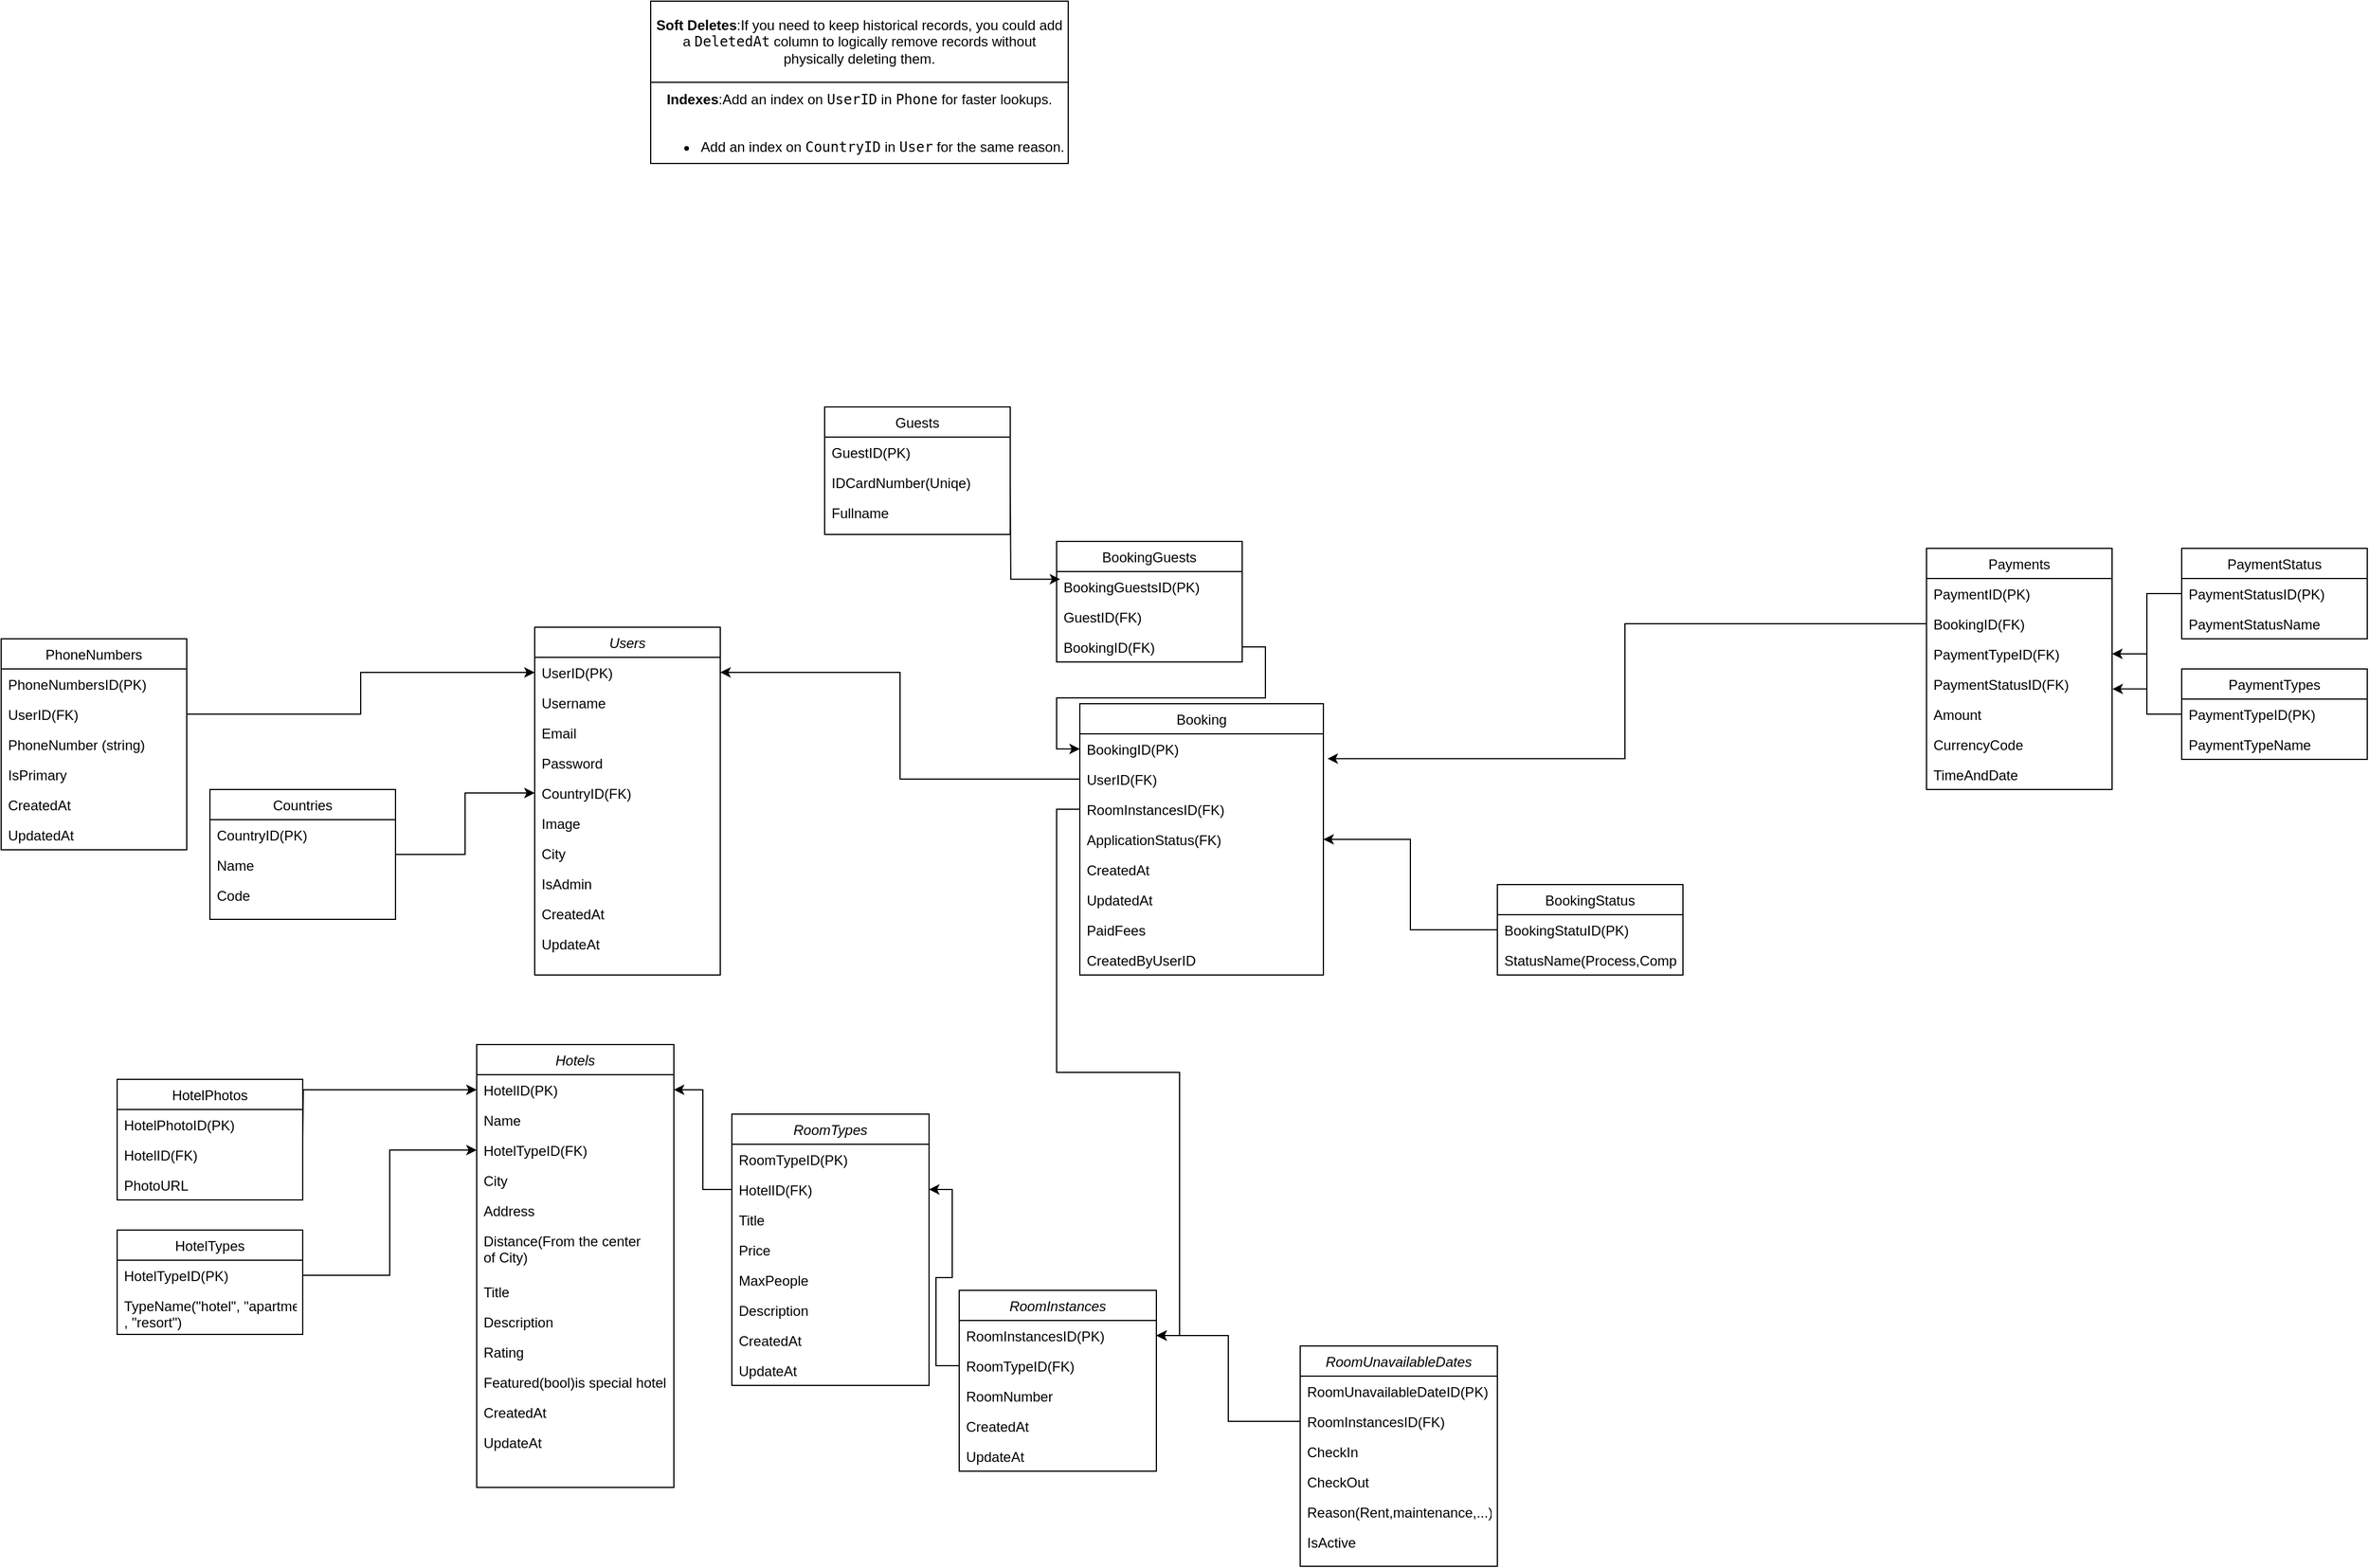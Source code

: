 <mxfile version="26.1.1">
  <diagram id="C5RBs43oDa-KdzZeNtuy" name="Page-1">
    <mxGraphModel dx="1812" dy="1598" grid="1" gridSize="10" guides="1" tooltips="1" connect="1" arrows="1" fold="1" page="1" pageScale="1" pageWidth="827" pageHeight="1169" math="0" shadow="0">
      <root>
        <mxCell id="WIyWlLk6GJQsqaUBKTNV-0" />
        <mxCell id="WIyWlLk6GJQsqaUBKTNV-1" parent="WIyWlLk6GJQsqaUBKTNV-0" />
        <mxCell id="zkfFHV4jXpPFQw0GAbJ--0" value="Users" style="swimlane;fontStyle=2;align=center;verticalAlign=top;childLayout=stackLayout;horizontal=1;startSize=26;horizontalStack=0;resizeParent=1;resizeLast=0;collapsible=1;marginBottom=0;rounded=0;shadow=0;strokeWidth=1;" parent="WIyWlLk6GJQsqaUBKTNV-1" vertex="1">
          <mxGeometry x="220" y="-290" width="160" height="300" as="geometry">
            <mxRectangle x="230" y="140" width="160" height="26" as="alternateBounds" />
          </mxGeometry>
        </mxCell>
        <mxCell id="zkfFHV4jXpPFQw0GAbJ--1" value="UserID(PK)" style="text;align=left;verticalAlign=top;spacingLeft=4;spacingRight=4;overflow=hidden;rotatable=0;points=[[0,0.5],[1,0.5]];portConstraint=eastwest;" parent="zkfFHV4jXpPFQw0GAbJ--0" vertex="1">
          <mxGeometry y="26" width="160" height="26" as="geometry" />
        </mxCell>
        <mxCell id="zkfFHV4jXpPFQw0GAbJ--2" value="Username" style="text;align=left;verticalAlign=top;spacingLeft=4;spacingRight=4;overflow=hidden;rotatable=0;points=[[0,0.5],[1,0.5]];portConstraint=eastwest;rounded=0;shadow=0;html=0;" parent="zkfFHV4jXpPFQw0GAbJ--0" vertex="1">
          <mxGeometry y="52" width="160" height="26" as="geometry" />
        </mxCell>
        <mxCell id="zkfFHV4jXpPFQw0GAbJ--3" value="Email" style="text;align=left;verticalAlign=top;spacingLeft=4;spacingRight=4;overflow=hidden;rotatable=0;points=[[0,0.5],[1,0.5]];portConstraint=eastwest;rounded=0;shadow=0;html=0;" parent="zkfFHV4jXpPFQw0GAbJ--0" vertex="1">
          <mxGeometry y="78" width="160" height="26" as="geometry" />
        </mxCell>
        <mxCell id="7Ko5PquhYSYNYzM6fwp5-6" value="Password" style="text;align=left;verticalAlign=top;spacingLeft=4;spacingRight=4;overflow=hidden;rotatable=0;points=[[0,0.5],[1,0.5]];portConstraint=eastwest;rounded=0;shadow=0;html=0;" parent="zkfFHV4jXpPFQw0GAbJ--0" vertex="1">
          <mxGeometry y="104" width="160" height="26" as="geometry" />
        </mxCell>
        <mxCell id="7Ko5PquhYSYNYzM6fwp5-0" value="CountryID(FK)" style="text;align=left;verticalAlign=top;spacingLeft=4;spacingRight=4;overflow=hidden;rotatable=0;points=[[0,0.5],[1,0.5]];portConstraint=eastwest;rounded=0;shadow=0;html=0;" parent="zkfFHV4jXpPFQw0GAbJ--0" vertex="1">
          <mxGeometry y="130" width="160" height="26" as="geometry" />
        </mxCell>
        <mxCell id="7Ko5PquhYSYNYzM6fwp5-1" value="Image" style="text;align=left;verticalAlign=top;spacingLeft=4;spacingRight=4;overflow=hidden;rotatable=0;points=[[0,0.5],[1,0.5]];portConstraint=eastwest;rounded=0;shadow=0;html=0;" parent="zkfFHV4jXpPFQw0GAbJ--0" vertex="1">
          <mxGeometry y="156" width="160" height="26" as="geometry" />
        </mxCell>
        <mxCell id="7Ko5PquhYSYNYzM6fwp5-2" value="City" style="text;align=left;verticalAlign=top;spacingLeft=4;spacingRight=4;overflow=hidden;rotatable=0;points=[[0,0.5],[1,0.5]];portConstraint=eastwest;rounded=0;shadow=0;html=0;" parent="zkfFHV4jXpPFQw0GAbJ--0" vertex="1">
          <mxGeometry y="182" width="160" height="26" as="geometry" />
        </mxCell>
        <mxCell id="7Ko5PquhYSYNYzM6fwp5-7" value="IsAdmin" style="text;align=left;verticalAlign=top;spacingLeft=4;spacingRight=4;overflow=hidden;rotatable=0;points=[[0,0.5],[1,0.5]];portConstraint=eastwest;rounded=0;shadow=0;html=0;" parent="zkfFHV4jXpPFQw0GAbJ--0" vertex="1">
          <mxGeometry y="208" width="160" height="26" as="geometry" />
        </mxCell>
        <mxCell id="7Ko5PquhYSYNYzM6fwp5-4" value="CreatedAt" style="text;align=left;verticalAlign=top;spacingLeft=4;spacingRight=4;overflow=hidden;rotatable=0;points=[[0,0.5],[1,0.5]];portConstraint=eastwest;rounded=0;shadow=0;html=0;" parent="zkfFHV4jXpPFQw0GAbJ--0" vertex="1">
          <mxGeometry y="234" width="160" height="26" as="geometry" />
        </mxCell>
        <mxCell id="7Ko5PquhYSYNYzM6fwp5-5" value="UpdateAt" style="text;align=left;verticalAlign=top;spacingLeft=4;spacingRight=4;overflow=hidden;rotatable=0;points=[[0,0.5],[1,0.5]];portConstraint=eastwest;rounded=0;shadow=0;html=0;" parent="zkfFHV4jXpPFQw0GAbJ--0" vertex="1">
          <mxGeometry y="260" width="160" height="26" as="geometry" />
        </mxCell>
        <mxCell id="7Ko5PquhYSYNYzM6fwp5-13" style="edgeStyle=orthogonalEdgeStyle;rounded=0;orthogonalLoop=1;jettySize=auto;html=1;" parent="WIyWlLk6GJQsqaUBKTNV-1" source="7Ko5PquhYSYNYzM6fwp5-8" target="7Ko5PquhYSYNYzM6fwp5-0" edge="1">
          <mxGeometry relative="1" as="geometry" />
        </mxCell>
        <mxCell id="7Ko5PquhYSYNYzM6fwp5-8" value="Countries" style="swimlane;fontStyle=0;align=center;verticalAlign=top;childLayout=stackLayout;horizontal=1;startSize=26;horizontalStack=0;resizeParent=1;resizeLast=0;collapsible=1;marginBottom=0;rounded=0;shadow=0;strokeWidth=1;" parent="WIyWlLk6GJQsqaUBKTNV-1" vertex="1">
          <mxGeometry x="-60" y="-150" width="160" height="112" as="geometry">
            <mxRectangle x="340" y="380" width="170" height="26" as="alternateBounds" />
          </mxGeometry>
        </mxCell>
        <mxCell id="7Ko5PquhYSYNYzM6fwp5-12" value="CountryID(PK)" style="text;align=left;verticalAlign=top;spacingLeft=4;spacingRight=4;overflow=hidden;rotatable=0;points=[[0,0.5],[1,0.5]];portConstraint=eastwest;" parent="7Ko5PquhYSYNYzM6fwp5-8" vertex="1">
          <mxGeometry y="26" width="160" height="26" as="geometry" />
        </mxCell>
        <mxCell id="7Ko5PquhYSYNYzM6fwp5-9" value="Name" style="text;align=left;verticalAlign=top;spacingLeft=4;spacingRight=4;overflow=hidden;rotatable=0;points=[[0,0.5],[1,0.5]];portConstraint=eastwest;" parent="7Ko5PquhYSYNYzM6fwp5-8" vertex="1">
          <mxGeometry y="52" width="160" height="26" as="geometry" />
        </mxCell>
        <mxCell id="7Ko5PquhYSYNYzM6fwp5-30" value="Code" style="text;align=left;verticalAlign=top;spacingLeft=4;spacingRight=4;overflow=hidden;rotatable=0;points=[[0,0.5],[1,0.5]];portConstraint=eastwest;" parent="7Ko5PquhYSYNYzM6fwp5-8" vertex="1">
          <mxGeometry y="78" width="160" height="26" as="geometry" />
        </mxCell>
        <mxCell id="7Ko5PquhYSYNYzM6fwp5-14" value="PhoneNumbers" style="swimlane;fontStyle=0;align=center;verticalAlign=top;childLayout=stackLayout;horizontal=1;startSize=26;horizontalStack=0;resizeParent=1;resizeLast=0;collapsible=1;marginBottom=0;rounded=0;shadow=0;strokeWidth=1;" parent="WIyWlLk6GJQsqaUBKTNV-1" vertex="1">
          <mxGeometry x="-240" y="-280" width="160" height="182" as="geometry">
            <mxRectangle x="340" y="380" width="170" height="26" as="alternateBounds" />
          </mxGeometry>
        </mxCell>
        <mxCell id="7Ko5PquhYSYNYzM6fwp5-15" value="PhoneNumbersID(PK)" style="text;align=left;verticalAlign=top;spacingLeft=4;spacingRight=4;overflow=hidden;rotatable=0;points=[[0,0.5],[1,0.5]];portConstraint=eastwest;" parent="7Ko5PquhYSYNYzM6fwp5-14" vertex="1">
          <mxGeometry y="26" width="160" height="26" as="geometry" />
        </mxCell>
        <mxCell id="7Ko5PquhYSYNYzM6fwp5-16" value="UserID(FK)" style="text;align=left;verticalAlign=top;spacingLeft=4;spacingRight=4;overflow=hidden;rotatable=0;points=[[0,0.5],[1,0.5]];portConstraint=eastwest;" parent="7Ko5PquhYSYNYzM6fwp5-14" vertex="1">
          <mxGeometry y="52" width="160" height="26" as="geometry" />
        </mxCell>
        <mxCell id="7Ko5PquhYSYNYzM6fwp5-25" value="PhoneNumber (string)" style="text;align=left;verticalAlign=top;spacingLeft=4;spacingRight=4;overflow=hidden;rotatable=0;points=[[0,0.5],[1,0.5]];portConstraint=eastwest;" parent="7Ko5PquhYSYNYzM6fwp5-14" vertex="1">
          <mxGeometry y="78" width="160" height="26" as="geometry" />
        </mxCell>
        <mxCell id="7Ko5PquhYSYNYzM6fwp5-26" value="IsPrimary " style="text;align=left;verticalAlign=top;spacingLeft=4;spacingRight=4;overflow=hidden;rotatable=0;points=[[0,0.5],[1,0.5]];portConstraint=eastwest;" parent="7Ko5PquhYSYNYzM6fwp5-14" vertex="1">
          <mxGeometry y="104" width="160" height="26" as="geometry" />
        </mxCell>
        <mxCell id="7Ko5PquhYSYNYzM6fwp5-27" value="CreatedAt" style="text;align=left;verticalAlign=top;spacingLeft=4;spacingRight=4;overflow=hidden;rotatable=0;points=[[0,0.5],[1,0.5]];portConstraint=eastwest;" parent="7Ko5PquhYSYNYzM6fwp5-14" vertex="1">
          <mxGeometry y="130" width="160" height="26" as="geometry" />
        </mxCell>
        <mxCell id="7Ko5PquhYSYNYzM6fwp5-20" value="UpdatedAt " style="text;align=left;verticalAlign=top;spacingLeft=4;spacingRight=4;overflow=hidden;rotatable=0;points=[[0,0.5],[1,0.5]];portConstraint=eastwest;" parent="7Ko5PquhYSYNYzM6fwp5-14" vertex="1">
          <mxGeometry y="156" width="160" height="26" as="geometry" />
        </mxCell>
        <mxCell id="7Ko5PquhYSYNYzM6fwp5-21" style="edgeStyle=orthogonalEdgeStyle;rounded=0;orthogonalLoop=1;jettySize=auto;html=1;entryX=0;entryY=0.5;entryDx=0;entryDy=0;" parent="WIyWlLk6GJQsqaUBKTNV-1" source="7Ko5PquhYSYNYzM6fwp5-16" target="zkfFHV4jXpPFQw0GAbJ--1" edge="1">
          <mxGeometry relative="1" as="geometry" />
        </mxCell>
        <mxCell id="7Ko5PquhYSYNYzM6fwp5-23" value="&lt;p data-end=&quot;2557&quot; data-start=&quot;2528&quot;&gt;&lt;strong data-end=&quot;2554&quot; data-start=&quot;2528&quot;&gt;Soft Deletes&lt;/strong&gt;:&lt;span style=&quot;background-color: transparent; color: light-dark(rgb(0, 0, 0), rgb(255, 255, 255));&quot;&gt;If you need to keep historical records, you could add a &lt;/span&gt;&lt;code style=&quot;background-color: transparent; color: light-dark(rgb(0, 0, 0), rgb(255, 255, 255));&quot; data-end=&quot;2630&quot; data-start=&quot;2619&quot;&gt;DeletedAt&lt;/code&gt;&lt;span style=&quot;background-color: transparent; color: light-dark(rgb(0, 0, 0), rgb(255, 255, 255));&quot;&gt; column to logically remove records without physically deleting them.&lt;/span&gt;&lt;/p&gt;" style="rounded=0;whiteSpace=wrap;html=1;" parent="WIyWlLk6GJQsqaUBKTNV-1" vertex="1">
          <mxGeometry x="320" y="-830" width="360" height="70" as="geometry" />
        </mxCell>
        <mxCell id="7Ko5PquhYSYNYzM6fwp5-24" value="&lt;p data-end=&quot;2176&quot; data-start=&quot;2162&quot;&gt;&lt;strong data-end=&quot;2173&quot; data-start=&quot;2162&quot;&gt;Indexes&lt;/strong&gt;:&lt;span style=&quot;background-color: transparent; color: light-dark(rgb(0, 0, 0), rgb(255, 255, 255));&quot;&gt;Add an index on &lt;/span&gt;&lt;code style=&quot;background-color: transparent; color: light-dark(rgb(0, 0, 0), rgb(255, 255, 255));&quot; data-end=&quot;2206&quot; data-start=&quot;2198&quot;&gt;UserID&lt;/code&gt;&lt;span style=&quot;background-color: transparent; color: light-dark(rgb(0, 0, 0), rgb(255, 255, 255));&quot;&gt; in &lt;/span&gt;&lt;code style=&quot;background-color: transparent; color: light-dark(rgb(0, 0, 0), rgb(255, 255, 255));&quot; data-end=&quot;2217&quot; data-start=&quot;2210&quot;&gt;Phone&lt;/code&gt;&lt;span style=&quot;background-color: transparent; color: light-dark(rgb(0, 0, 0), rgb(255, 255, 255));&quot;&gt; for faster lookups.&lt;/span&gt;&lt;/p&gt;&lt;ul data-end=&quot;2303&quot; data-start=&quot;2180&quot;&gt;&lt;br/&gt;&lt;li data-end=&quot;2303&quot; data-start=&quot;2243&quot;&gt;Add an index on &lt;code data-end=&quot;2272&quot; data-start=&quot;2261&quot;&gt;CountryID&lt;/code&gt; in &lt;code data-end=&quot;2282&quot; data-start=&quot;2276&quot;&gt;User&lt;/code&gt; for the same reason.&lt;/li&gt;&lt;/ul&gt;" style="rounded=0;whiteSpace=wrap;html=1;" parent="WIyWlLk6GJQsqaUBKTNV-1" vertex="1">
          <mxGeometry x="320" y="-760" width="360" height="70" as="geometry" />
        </mxCell>
        <mxCell id="7Ko5PquhYSYNYzM6fwp5-31" value="Hotels" style="swimlane;fontStyle=2;align=center;verticalAlign=top;childLayout=stackLayout;horizontal=1;startSize=26;horizontalStack=0;resizeParent=1;resizeLast=0;collapsible=1;marginBottom=0;rounded=0;shadow=0;strokeWidth=1;" parent="WIyWlLk6GJQsqaUBKTNV-1" vertex="1">
          <mxGeometry x="170" y="70" width="170" height="382" as="geometry">
            <mxRectangle x="230" y="140" width="160" height="26" as="alternateBounds" />
          </mxGeometry>
        </mxCell>
        <mxCell id="7Ko5PquhYSYNYzM6fwp5-32" value="HotelID(PK)" style="text;align=left;verticalAlign=top;spacingLeft=4;spacingRight=4;overflow=hidden;rotatable=0;points=[[0,0.5],[1,0.5]];portConstraint=eastwest;" parent="7Ko5PquhYSYNYzM6fwp5-31" vertex="1">
          <mxGeometry y="26" width="170" height="26" as="geometry" />
        </mxCell>
        <mxCell id="7Ko5PquhYSYNYzM6fwp5-33" value="Name" style="text;align=left;verticalAlign=top;spacingLeft=4;spacingRight=4;overflow=hidden;rotatable=0;points=[[0,0.5],[1,0.5]];portConstraint=eastwest;rounded=0;shadow=0;html=0;" parent="7Ko5PquhYSYNYzM6fwp5-31" vertex="1">
          <mxGeometry y="52" width="170" height="26" as="geometry" />
        </mxCell>
        <mxCell id="7Ko5PquhYSYNYzM6fwp5-34" value="HotelTypeID(FK)" style="text;align=left;verticalAlign=top;spacingLeft=4;spacingRight=4;overflow=hidden;rotatable=0;points=[[0,0.5],[1,0.5]];portConstraint=eastwest;rounded=0;shadow=0;html=0;" parent="7Ko5PquhYSYNYzM6fwp5-31" vertex="1">
          <mxGeometry y="78" width="170" height="26" as="geometry" />
        </mxCell>
        <mxCell id="7Ko5PquhYSYNYzM6fwp5-35" value="City" style="text;align=left;verticalAlign=top;spacingLeft=4;spacingRight=4;overflow=hidden;rotatable=0;points=[[0,0.5],[1,0.5]];portConstraint=eastwest;rounded=0;shadow=0;html=0;" parent="7Ko5PquhYSYNYzM6fwp5-31" vertex="1">
          <mxGeometry y="104" width="170" height="26" as="geometry" />
        </mxCell>
        <mxCell id="7Ko5PquhYSYNYzM6fwp5-36" value="Address" style="text;align=left;verticalAlign=top;spacingLeft=4;spacingRight=4;overflow=hidden;rotatable=0;points=[[0,0.5],[1,0.5]];portConstraint=eastwest;rounded=0;shadow=0;html=0;" parent="7Ko5PquhYSYNYzM6fwp5-31" vertex="1">
          <mxGeometry y="130" width="170" height="26" as="geometry" />
        </mxCell>
        <mxCell id="7Ko5PquhYSYNYzM6fwp5-37" value="Distance(From the center &#xa;of City)" style="text;align=left;verticalAlign=top;spacingLeft=4;spacingRight=4;overflow=hidden;rotatable=0;points=[[0,0.5],[1,0.5]];portConstraint=eastwest;rounded=0;shadow=0;html=0;" parent="7Ko5PquhYSYNYzM6fwp5-31" vertex="1">
          <mxGeometry y="156" width="170" height="44" as="geometry" />
        </mxCell>
        <mxCell id="7Ko5PquhYSYNYzM6fwp5-39" value="Title" style="text;align=left;verticalAlign=top;spacingLeft=4;spacingRight=4;overflow=hidden;rotatable=0;points=[[0,0.5],[1,0.5]];portConstraint=eastwest;rounded=0;shadow=0;html=0;" parent="7Ko5PquhYSYNYzM6fwp5-31" vertex="1">
          <mxGeometry y="200" width="170" height="26" as="geometry" />
        </mxCell>
        <mxCell id="7Ko5PquhYSYNYzM6fwp5-40" value="Description" style="text;align=left;verticalAlign=top;spacingLeft=4;spacingRight=4;overflow=hidden;rotatable=0;points=[[0,0.5],[1,0.5]];portConstraint=eastwest;rounded=0;shadow=0;html=0;" parent="7Ko5PquhYSYNYzM6fwp5-31" vertex="1">
          <mxGeometry y="226" width="170" height="26" as="geometry" />
        </mxCell>
        <mxCell id="7Ko5PquhYSYNYzM6fwp5-49" value="Rating" style="text;align=left;verticalAlign=top;spacingLeft=4;spacingRight=4;overflow=hidden;rotatable=0;points=[[0,0.5],[1,0.5]];portConstraint=eastwest;rounded=0;shadow=0;html=0;" parent="7Ko5PquhYSYNYzM6fwp5-31" vertex="1">
          <mxGeometry y="252" width="170" height="26" as="geometry" />
        </mxCell>
        <mxCell id="7Ko5PquhYSYNYzM6fwp5-63" value="Featured(bool)is special hotel" style="text;align=left;verticalAlign=top;spacingLeft=4;spacingRight=4;overflow=hidden;rotatable=0;points=[[0,0.5],[1,0.5]];portConstraint=eastwest;rounded=0;shadow=0;html=0;" parent="7Ko5PquhYSYNYzM6fwp5-31" vertex="1">
          <mxGeometry y="278" width="170" height="26" as="geometry" />
        </mxCell>
        <mxCell id="7Ko5PquhYSYNYzM6fwp5-64" value="CreatedAt" style="text;align=left;verticalAlign=top;spacingLeft=4;spacingRight=4;overflow=hidden;rotatable=0;points=[[0,0.5],[1,0.5]];portConstraint=eastwest;rounded=0;shadow=0;html=0;" parent="7Ko5PquhYSYNYzM6fwp5-31" vertex="1">
          <mxGeometry y="304" width="170" height="26" as="geometry" />
        </mxCell>
        <mxCell id="7Ko5PquhYSYNYzM6fwp5-41" value="UpdateAt" style="text;align=left;verticalAlign=top;spacingLeft=4;spacingRight=4;overflow=hidden;rotatable=0;points=[[0,0.5],[1,0.5]];portConstraint=eastwest;rounded=0;shadow=0;html=0;" parent="7Ko5PquhYSYNYzM6fwp5-31" vertex="1">
          <mxGeometry y="330" width="170" height="26" as="geometry" />
        </mxCell>
        <mxCell id="7Ko5PquhYSYNYzM6fwp5-42" value="HotelPhotos" style="swimlane;fontStyle=0;align=center;verticalAlign=top;childLayout=stackLayout;horizontal=1;startSize=26;horizontalStack=0;resizeParent=1;resizeLast=0;collapsible=1;marginBottom=0;rounded=0;shadow=0;strokeWidth=1;" parent="WIyWlLk6GJQsqaUBKTNV-1" vertex="1">
          <mxGeometry x="-140" y="100" width="160" height="104" as="geometry">
            <mxRectangle x="340" y="380" width="170" height="26" as="alternateBounds" />
          </mxGeometry>
        </mxCell>
        <mxCell id="7Ko5PquhYSYNYzM6fwp5-43" value="HotelPhotoID(PK)" style="text;align=left;verticalAlign=top;spacingLeft=4;spacingRight=4;overflow=hidden;rotatable=0;points=[[0,0.5],[1,0.5]];portConstraint=eastwest;" parent="7Ko5PquhYSYNYzM6fwp5-42" vertex="1">
          <mxGeometry y="26" width="160" height="26" as="geometry" />
        </mxCell>
        <mxCell id="7Ko5PquhYSYNYzM6fwp5-47" value="HotelID(FK)" style="text;align=left;verticalAlign=top;spacingLeft=4;spacingRight=4;overflow=hidden;rotatable=0;points=[[0,0.5],[1,0.5]];portConstraint=eastwest;" parent="7Ko5PquhYSYNYzM6fwp5-42" vertex="1">
          <mxGeometry y="52" width="160" height="26" as="geometry" />
        </mxCell>
        <mxCell id="7Ko5PquhYSYNYzM6fwp5-44" value="PhotoURL" style="text;align=left;verticalAlign=top;spacingLeft=4;spacingRight=4;overflow=hidden;rotatable=0;points=[[0,0.5],[1,0.5]];portConstraint=eastwest;" parent="7Ko5PquhYSYNYzM6fwp5-42" vertex="1">
          <mxGeometry y="78" width="160" height="26" as="geometry" />
        </mxCell>
        <mxCell id="7Ko5PquhYSYNYzM6fwp5-48" style="edgeStyle=orthogonalEdgeStyle;rounded=0;orthogonalLoop=1;jettySize=auto;html=1;entryX=0;entryY=0.5;entryDx=0;entryDy=0;" parent="WIyWlLk6GJQsqaUBKTNV-1" target="7Ko5PquhYSYNYzM6fwp5-32" edge="1">
          <mxGeometry relative="1" as="geometry">
            <mxPoint x="20" y="152.83" as="sourcePoint" />
            <mxPoint x="169.36" y="70.07" as="targetPoint" />
          </mxGeometry>
        </mxCell>
        <mxCell id="7Ko5PquhYSYNYzM6fwp5-52" value="HotelTypes" style="swimlane;fontStyle=0;align=center;verticalAlign=top;childLayout=stackLayout;horizontal=1;startSize=26;horizontalStack=0;resizeParent=1;resizeLast=0;collapsible=1;marginBottom=0;rounded=0;shadow=0;strokeWidth=1;" parent="WIyWlLk6GJQsqaUBKTNV-1" vertex="1">
          <mxGeometry x="-140" y="230" width="160" height="90" as="geometry">
            <mxRectangle x="340" y="380" width="170" height="26" as="alternateBounds" />
          </mxGeometry>
        </mxCell>
        <mxCell id="7Ko5PquhYSYNYzM6fwp5-53" value="HotelTypeID(PK)" style="text;align=left;verticalAlign=top;spacingLeft=4;spacingRight=4;overflow=hidden;rotatable=0;points=[[0,0.5],[1,0.5]];portConstraint=eastwest;" parent="7Ko5PquhYSYNYzM6fwp5-52" vertex="1">
          <mxGeometry y="26" width="160" height="26" as="geometry" />
        </mxCell>
        <mxCell id="7Ko5PquhYSYNYzM6fwp5-54" value="TypeName(&quot;hotel&quot;, &quot;apartment&quot;&#xa;, &quot;resort&quot;)" style="text;align=left;verticalAlign=top;spacingLeft=4;spacingRight=4;overflow=hidden;rotatable=0;points=[[0,0.5],[1,0.5]];portConstraint=eastwest;" parent="7Ko5PquhYSYNYzM6fwp5-52" vertex="1">
          <mxGeometry y="52" width="160" height="38" as="geometry" />
        </mxCell>
        <mxCell id="7Ko5PquhYSYNYzM6fwp5-56" style="edgeStyle=orthogonalEdgeStyle;rounded=0;orthogonalLoop=1;jettySize=auto;html=1;" parent="WIyWlLk6GJQsqaUBKTNV-1" source="7Ko5PquhYSYNYzM6fwp5-53" target="7Ko5PquhYSYNYzM6fwp5-34" edge="1">
          <mxGeometry relative="1" as="geometry" />
        </mxCell>
        <mxCell id="7Ko5PquhYSYNYzM6fwp5-65" value="RoomTypes" style="swimlane;fontStyle=2;align=center;verticalAlign=top;childLayout=stackLayout;horizontal=1;startSize=26;horizontalStack=0;resizeParent=1;resizeLast=0;collapsible=1;marginBottom=0;rounded=0;shadow=0;strokeWidth=1;" parent="WIyWlLk6GJQsqaUBKTNV-1" vertex="1">
          <mxGeometry x="390" y="130" width="170" height="234" as="geometry">
            <mxRectangle x="230" y="140" width="160" height="26" as="alternateBounds" />
          </mxGeometry>
        </mxCell>
        <mxCell id="7Ko5PquhYSYNYzM6fwp5-95" value="RoomTypeID(PK)" style="text;align=left;verticalAlign=top;spacingLeft=4;spacingRight=4;overflow=hidden;rotatable=0;points=[[0,0.5],[1,0.5]];portConstraint=eastwest;" parent="7Ko5PquhYSYNYzM6fwp5-65" vertex="1">
          <mxGeometry y="26" width="170" height="26" as="geometry" />
        </mxCell>
        <mxCell id="7Ko5PquhYSYNYzM6fwp5-66" value="HotelID(FK)" style="text;align=left;verticalAlign=top;spacingLeft=4;spacingRight=4;overflow=hidden;rotatable=0;points=[[0,0.5],[1,0.5]];portConstraint=eastwest;" parent="7Ko5PquhYSYNYzM6fwp5-65" vertex="1">
          <mxGeometry y="52" width="170" height="26" as="geometry" />
        </mxCell>
        <mxCell id="7Ko5PquhYSYNYzM6fwp5-67" value="Title" style="text;align=left;verticalAlign=top;spacingLeft=4;spacingRight=4;overflow=hidden;rotatable=0;points=[[0,0.5],[1,0.5]];portConstraint=eastwest;rounded=0;shadow=0;html=0;" parent="7Ko5PquhYSYNYzM6fwp5-65" vertex="1">
          <mxGeometry y="78" width="170" height="26" as="geometry" />
        </mxCell>
        <mxCell id="7Ko5PquhYSYNYzM6fwp5-68" value="Price" style="text;align=left;verticalAlign=top;spacingLeft=4;spacingRight=4;overflow=hidden;rotatable=0;points=[[0,0.5],[1,0.5]];portConstraint=eastwest;rounded=0;shadow=0;html=0;" parent="7Ko5PquhYSYNYzM6fwp5-65" vertex="1">
          <mxGeometry y="104" width="170" height="26" as="geometry" />
        </mxCell>
        <mxCell id="7Ko5PquhYSYNYzM6fwp5-69" value="MaxPeople" style="text;align=left;verticalAlign=top;spacingLeft=4;spacingRight=4;overflow=hidden;rotatable=0;points=[[0,0.5],[1,0.5]];portConstraint=eastwest;rounded=0;shadow=0;html=0;" parent="7Ko5PquhYSYNYzM6fwp5-65" vertex="1">
          <mxGeometry y="130" width="170" height="26" as="geometry" />
        </mxCell>
        <mxCell id="7Ko5PquhYSYNYzM6fwp5-70" value="Description" style="text;align=left;verticalAlign=top;spacingLeft=4;spacingRight=4;overflow=hidden;rotatable=0;points=[[0,0.5],[1,0.5]];portConstraint=eastwest;rounded=0;shadow=0;html=0;" parent="7Ko5PquhYSYNYzM6fwp5-65" vertex="1">
          <mxGeometry y="156" width="170" height="26" as="geometry" />
        </mxCell>
        <mxCell id="7Ko5PquhYSYNYzM6fwp5-77" value="CreatedAt" style="text;align=left;verticalAlign=top;spacingLeft=4;spacingRight=4;overflow=hidden;rotatable=0;points=[[0,0.5],[1,0.5]];portConstraint=eastwest;rounded=0;shadow=0;html=0;" parent="7Ko5PquhYSYNYzM6fwp5-65" vertex="1">
          <mxGeometry y="182" width="170" height="26" as="geometry" />
        </mxCell>
        <mxCell id="7Ko5PquhYSYNYzM6fwp5-78" value="UpdateAt" style="text;align=left;verticalAlign=top;spacingLeft=4;spacingRight=4;overflow=hidden;rotatable=0;points=[[0,0.5],[1,0.5]];portConstraint=eastwest;rounded=0;shadow=0;html=0;" parent="7Ko5PquhYSYNYzM6fwp5-65" vertex="1">
          <mxGeometry y="208" width="170" height="26" as="geometry" />
        </mxCell>
        <mxCell id="7Ko5PquhYSYNYzM6fwp5-79" value="RoomInstances" style="swimlane;fontStyle=2;align=center;verticalAlign=top;childLayout=stackLayout;horizontal=1;startSize=26;horizontalStack=0;resizeParent=1;resizeLast=0;collapsible=1;marginBottom=0;rounded=0;shadow=0;strokeWidth=1;" parent="WIyWlLk6GJQsqaUBKTNV-1" vertex="1">
          <mxGeometry x="586" y="282" width="170" height="156" as="geometry">
            <mxRectangle x="230" y="140" width="160" height="26" as="alternateBounds" />
          </mxGeometry>
        </mxCell>
        <mxCell id="7Ko5PquhYSYNYzM6fwp5-80" value="RoomInstancesID(PK)" style="text;align=left;verticalAlign=top;spacingLeft=4;spacingRight=4;overflow=hidden;rotatable=0;points=[[0,0.5],[1,0.5]];portConstraint=eastwest;" parent="7Ko5PquhYSYNYzM6fwp5-79" vertex="1">
          <mxGeometry y="26" width="170" height="26" as="geometry" />
        </mxCell>
        <mxCell id="7Ko5PquhYSYNYzM6fwp5-82" value="RoomTypeID(FK)" style="text;align=left;verticalAlign=top;spacingLeft=4;spacingRight=4;overflow=hidden;rotatable=0;points=[[0,0.5],[1,0.5]];portConstraint=eastwest;rounded=0;shadow=0;html=0;" parent="7Ko5PquhYSYNYzM6fwp5-79" vertex="1">
          <mxGeometry y="52" width="170" height="26" as="geometry" />
        </mxCell>
        <mxCell id="7Ko5PquhYSYNYzM6fwp5-83" value="RoomNumber" style="text;align=left;verticalAlign=top;spacingLeft=4;spacingRight=4;overflow=hidden;rotatable=0;points=[[0,0.5],[1,0.5]];portConstraint=eastwest;rounded=0;shadow=0;html=0;" parent="7Ko5PquhYSYNYzM6fwp5-79" vertex="1">
          <mxGeometry y="78" width="170" height="26" as="geometry" />
        </mxCell>
        <mxCell id="ovXJwZ1RdTt4IGGhsnBa-14" value="CreatedAt" style="text;align=left;verticalAlign=top;spacingLeft=4;spacingRight=4;overflow=hidden;rotatable=0;points=[[0,0.5],[1,0.5]];portConstraint=eastwest;rounded=0;shadow=0;html=0;" vertex="1" parent="7Ko5PquhYSYNYzM6fwp5-79">
          <mxGeometry y="104" width="170" height="26" as="geometry" />
        </mxCell>
        <mxCell id="ovXJwZ1RdTt4IGGhsnBa-15" value="UpdateAt" style="text;align=left;verticalAlign=top;spacingLeft=4;spacingRight=4;overflow=hidden;rotatable=0;points=[[0,0.5],[1,0.5]];portConstraint=eastwest;rounded=0;shadow=0;html=0;" vertex="1" parent="7Ko5PquhYSYNYzM6fwp5-79">
          <mxGeometry y="130" width="170" height="26" as="geometry" />
        </mxCell>
        <mxCell id="7Ko5PquhYSYNYzM6fwp5-88" style="edgeStyle=orthogonalEdgeStyle;rounded=0;orthogonalLoop=1;jettySize=auto;html=1;entryX=1;entryY=0.5;entryDx=0;entryDy=0;" parent="WIyWlLk6GJQsqaUBKTNV-1" source="7Ko5PquhYSYNYzM6fwp5-82" target="7Ko5PquhYSYNYzM6fwp5-66" edge="1">
          <mxGeometry relative="1" as="geometry" />
        </mxCell>
        <mxCell id="7Ko5PquhYSYNYzM6fwp5-89" value="RoomUnavailableDates " style="swimlane;fontStyle=2;align=center;verticalAlign=top;childLayout=stackLayout;horizontal=1;startSize=26;horizontalStack=0;resizeParent=1;resizeLast=0;collapsible=1;marginBottom=0;rounded=0;shadow=0;strokeWidth=1;" parent="WIyWlLk6GJQsqaUBKTNV-1" vertex="1">
          <mxGeometry x="880" y="330" width="170" height="190" as="geometry">
            <mxRectangle x="230" y="140" width="160" height="26" as="alternateBounds" />
          </mxGeometry>
        </mxCell>
        <mxCell id="7Ko5PquhYSYNYzM6fwp5-90" value="RoomUnavailableDateID(PK)" style="text;align=left;verticalAlign=top;spacingLeft=4;spacingRight=4;overflow=hidden;rotatable=0;points=[[0,0.5],[1,0.5]];portConstraint=eastwest;" parent="7Ko5PquhYSYNYzM6fwp5-89" vertex="1">
          <mxGeometry y="26" width="170" height="26" as="geometry" />
        </mxCell>
        <mxCell id="7Ko5PquhYSYNYzM6fwp5-91" value="RoomInstancesID(FK)" style="text;align=left;verticalAlign=top;spacingLeft=4;spacingRight=4;overflow=hidden;rotatable=0;points=[[0,0.5],[1,0.5]];portConstraint=eastwest;rounded=0;shadow=0;html=0;" parent="7Ko5PquhYSYNYzM6fwp5-89" vertex="1">
          <mxGeometry y="52" width="170" height="26" as="geometry" />
        </mxCell>
        <mxCell id="7Ko5PquhYSYNYzM6fwp5-93" value="CheckIn" style="text;align=left;verticalAlign=top;spacingLeft=4;spacingRight=4;overflow=hidden;rotatable=0;points=[[0,0.5],[1,0.5]];portConstraint=eastwest;rounded=0;shadow=0;html=0;" parent="7Ko5PquhYSYNYzM6fwp5-89" vertex="1">
          <mxGeometry y="78" width="170" height="26" as="geometry" />
        </mxCell>
        <mxCell id="7Ko5PquhYSYNYzM6fwp5-92" value="CheckOut" style="text;align=left;verticalAlign=top;spacingLeft=4;spacingRight=4;overflow=hidden;rotatable=0;points=[[0,0.5],[1,0.5]];portConstraint=eastwest;rounded=0;shadow=0;html=0;" parent="7Ko5PquhYSYNYzM6fwp5-89" vertex="1">
          <mxGeometry y="104" width="170" height="26" as="geometry" />
        </mxCell>
        <mxCell id="7Ko5PquhYSYNYzM6fwp5-114" value="Reason(Rent,maintenance,...)" style="text;align=left;verticalAlign=top;spacingLeft=4;spacingRight=4;overflow=hidden;rotatable=0;points=[[0,0.5],[1,0.5]];portConstraint=eastwest;rounded=0;shadow=0;html=0;" parent="7Ko5PquhYSYNYzM6fwp5-89" vertex="1">
          <mxGeometry y="130" width="170" height="26" as="geometry" />
        </mxCell>
        <mxCell id="7Ko5PquhYSYNYzM6fwp5-117" value="IsActive" style="text;align=left;verticalAlign=top;spacingLeft=4;spacingRight=4;overflow=hidden;rotatable=0;points=[[0,0.5],[1,0.5]];portConstraint=eastwest;rounded=0;shadow=0;html=0;" parent="7Ko5PquhYSYNYzM6fwp5-89" vertex="1">
          <mxGeometry y="156" width="170" height="26" as="geometry" />
        </mxCell>
        <mxCell id="7Ko5PquhYSYNYzM6fwp5-94" style="edgeStyle=orthogonalEdgeStyle;rounded=0;orthogonalLoop=1;jettySize=auto;html=1;entryX=1;entryY=0.5;entryDx=0;entryDy=0;" parent="WIyWlLk6GJQsqaUBKTNV-1" source="7Ko5PquhYSYNYzM6fwp5-91" target="7Ko5PquhYSYNYzM6fwp5-80" edge="1">
          <mxGeometry relative="1" as="geometry" />
        </mxCell>
        <mxCell id="7Ko5PquhYSYNYzM6fwp5-96" style="edgeStyle=orthogonalEdgeStyle;rounded=0;orthogonalLoop=1;jettySize=auto;html=1;entryX=1;entryY=0.5;entryDx=0;entryDy=0;" parent="WIyWlLk6GJQsqaUBKTNV-1" source="7Ko5PquhYSYNYzM6fwp5-66" target="7Ko5PquhYSYNYzM6fwp5-32" edge="1">
          <mxGeometry relative="1" as="geometry" />
        </mxCell>
        <mxCell id="7Ko5PquhYSYNYzM6fwp5-97" value="Booking" style="swimlane;fontStyle=0;align=center;verticalAlign=top;childLayout=stackLayout;horizontal=1;startSize=26;horizontalStack=0;resizeParent=1;resizeLast=0;collapsible=1;marginBottom=0;rounded=0;shadow=0;strokeWidth=1;" parent="WIyWlLk6GJQsqaUBKTNV-1" vertex="1">
          <mxGeometry x="690" y="-224" width="210" height="234" as="geometry">
            <mxRectangle x="340" y="380" width="170" height="26" as="alternateBounds" />
          </mxGeometry>
        </mxCell>
        <mxCell id="7Ko5PquhYSYNYzM6fwp5-98" value="BookingID(PK)" style="text;align=left;verticalAlign=top;spacingLeft=4;spacingRight=4;overflow=hidden;rotatable=0;points=[[0,0.5],[1,0.5]];portConstraint=eastwest;" parent="7Ko5PquhYSYNYzM6fwp5-97" vertex="1">
          <mxGeometry y="26" width="210" height="26" as="geometry" />
        </mxCell>
        <mxCell id="7Ko5PquhYSYNYzM6fwp5-101" value="UserID(FK)" style="text;align=left;verticalAlign=top;spacingLeft=4;spacingRight=4;overflow=hidden;rotatable=0;points=[[0,0.5],[1,0.5]];portConstraint=eastwest;" parent="7Ko5PquhYSYNYzM6fwp5-97" vertex="1">
          <mxGeometry y="52" width="210" height="26" as="geometry" />
        </mxCell>
        <mxCell id="7Ko5PquhYSYNYzM6fwp5-99" value="RoomInstancesID(FK)" style="text;align=left;verticalAlign=top;spacingLeft=4;spacingRight=4;overflow=hidden;rotatable=0;points=[[0,0.5],[1,0.5]];portConstraint=eastwest;" parent="7Ko5PquhYSYNYzM6fwp5-97" vertex="1">
          <mxGeometry y="78" width="210" height="26" as="geometry" />
        </mxCell>
        <mxCell id="7Ko5PquhYSYNYzM6fwp5-104" value="ApplicationStatus(FK)" style="text;align=left;verticalAlign=top;spacingLeft=4;spacingRight=4;overflow=hidden;rotatable=0;points=[[0,0.5],[1,0.5]];portConstraint=eastwest;" parent="7Ko5PquhYSYNYzM6fwp5-97" vertex="1">
          <mxGeometry y="104" width="210" height="26" as="geometry" />
        </mxCell>
        <mxCell id="7Ko5PquhYSYNYzM6fwp5-100" value="CreatedAt" style="text;align=left;verticalAlign=top;spacingLeft=4;spacingRight=4;overflow=hidden;rotatable=0;points=[[0,0.5],[1,0.5]];portConstraint=eastwest;" parent="7Ko5PquhYSYNYzM6fwp5-97" vertex="1">
          <mxGeometry y="130" width="210" height="26" as="geometry" />
        </mxCell>
        <mxCell id="7Ko5PquhYSYNYzM6fwp5-102" value="UpdatedAt" style="text;align=left;verticalAlign=top;spacingLeft=4;spacingRight=4;overflow=hidden;rotatable=0;points=[[0,0.5],[1,0.5]];portConstraint=eastwest;" parent="7Ko5PquhYSYNYzM6fwp5-97" vertex="1">
          <mxGeometry y="156" width="210" height="26" as="geometry" />
        </mxCell>
        <mxCell id="7Ko5PquhYSYNYzM6fwp5-105" value="PaidFees" style="text;align=left;verticalAlign=top;spacingLeft=4;spacingRight=4;overflow=hidden;rotatable=0;points=[[0,0.5],[1,0.5]];portConstraint=eastwest;" parent="7Ko5PquhYSYNYzM6fwp5-97" vertex="1">
          <mxGeometry y="182" width="210" height="26" as="geometry" />
        </mxCell>
        <mxCell id="7Ko5PquhYSYNYzM6fwp5-103" value="CreatedByUserID" style="text;align=left;verticalAlign=top;spacingLeft=4;spacingRight=4;overflow=hidden;rotatable=0;points=[[0,0.5],[1,0.5]];portConstraint=eastwest;" parent="7Ko5PquhYSYNYzM6fwp5-97" vertex="1">
          <mxGeometry y="208" width="210" height="26" as="geometry" />
        </mxCell>
        <mxCell id="7Ko5PquhYSYNYzM6fwp5-106" style="edgeStyle=orthogonalEdgeStyle;rounded=0;orthogonalLoop=1;jettySize=auto;html=1;" parent="WIyWlLk6GJQsqaUBKTNV-1" source="7Ko5PquhYSYNYzM6fwp5-101" target="zkfFHV4jXpPFQw0GAbJ--1" edge="1">
          <mxGeometry relative="1" as="geometry" />
        </mxCell>
        <mxCell id="7Ko5PquhYSYNYzM6fwp5-107" style="edgeStyle=orthogonalEdgeStyle;rounded=0;orthogonalLoop=1;jettySize=auto;html=1;" parent="WIyWlLk6GJQsqaUBKTNV-1" source="7Ko5PquhYSYNYzM6fwp5-99" target="7Ko5PquhYSYNYzM6fwp5-80" edge="1">
          <mxGeometry relative="1" as="geometry" />
        </mxCell>
        <mxCell id="7Ko5PquhYSYNYzM6fwp5-108" value="BookingStatus" style="swimlane;fontStyle=0;align=center;verticalAlign=top;childLayout=stackLayout;horizontal=1;startSize=26;horizontalStack=0;resizeParent=1;resizeLast=0;collapsible=1;marginBottom=0;rounded=0;shadow=0;strokeWidth=1;" parent="WIyWlLk6GJQsqaUBKTNV-1" vertex="1">
          <mxGeometry x="1050" y="-68" width="160" height="78" as="geometry">
            <mxRectangle x="340" y="380" width="170" height="26" as="alternateBounds" />
          </mxGeometry>
        </mxCell>
        <mxCell id="7Ko5PquhYSYNYzM6fwp5-109" value="BookingStatuID(PK)" style="text;align=left;verticalAlign=top;spacingLeft=4;spacingRight=4;overflow=hidden;rotatable=0;points=[[0,0.5],[1,0.5]];portConstraint=eastwest;" parent="7Ko5PquhYSYNYzM6fwp5-108" vertex="1">
          <mxGeometry y="26" width="160" height="26" as="geometry" />
        </mxCell>
        <mxCell id="7Ko5PquhYSYNYzM6fwp5-110" value="StatusName(Process,Completed,Canclled)" style="text;align=left;verticalAlign=top;spacingLeft=4;spacingRight=4;overflow=hidden;rotatable=0;points=[[0,0.5],[1,0.5]];portConstraint=eastwest;" parent="7Ko5PquhYSYNYzM6fwp5-108" vertex="1">
          <mxGeometry y="52" width="160" height="26" as="geometry" />
        </mxCell>
        <mxCell id="7Ko5PquhYSYNYzM6fwp5-112" style="edgeStyle=orthogonalEdgeStyle;rounded=0;orthogonalLoop=1;jettySize=auto;html=1;entryX=1;entryY=0.5;entryDx=0;entryDy=0;" parent="WIyWlLk6GJQsqaUBKTNV-1" source="7Ko5PquhYSYNYzM6fwp5-109" target="7Ko5PquhYSYNYzM6fwp5-104" edge="1">
          <mxGeometry relative="1" as="geometry" />
        </mxCell>
        <mxCell id="v4AsF3Q-8a-rUAWBmSR3-0" value="Payments" style="swimlane;fontStyle=0;align=center;verticalAlign=top;childLayout=stackLayout;horizontal=1;startSize=26;horizontalStack=0;resizeParent=1;resizeLast=0;collapsible=1;marginBottom=0;rounded=0;shadow=0;strokeWidth=1;" parent="WIyWlLk6GJQsqaUBKTNV-1" vertex="1">
          <mxGeometry x="1420" y="-358" width="160" height="208" as="geometry">
            <mxRectangle x="1100" y="80" width="170" height="26" as="alternateBounds" />
          </mxGeometry>
        </mxCell>
        <mxCell id="v4AsF3Q-8a-rUAWBmSR3-1" value="PaymentID(PK)" style="text;align=left;verticalAlign=top;spacingLeft=4;spacingRight=4;overflow=hidden;rotatable=0;points=[[0,0.5],[1,0.5]];portConstraint=eastwest;" parent="v4AsF3Q-8a-rUAWBmSR3-0" vertex="1">
          <mxGeometry y="26" width="160" height="26" as="geometry" />
        </mxCell>
        <mxCell id="v4AsF3Q-8a-rUAWBmSR3-6" value="BookingID(FK)" style="text;align=left;verticalAlign=top;spacingLeft=4;spacingRight=4;overflow=hidden;rotatable=0;points=[[0,0.5],[1,0.5]];portConstraint=eastwest;" parent="v4AsF3Q-8a-rUAWBmSR3-0" vertex="1">
          <mxGeometry y="52" width="160" height="26" as="geometry" />
        </mxCell>
        <mxCell id="v4AsF3Q-8a-rUAWBmSR3-2" value="PaymentTypeID(FK)" style="text;align=left;verticalAlign=top;spacingLeft=4;spacingRight=4;overflow=hidden;rotatable=0;points=[[0,0.5],[1,0.5]];portConstraint=eastwest;" parent="v4AsF3Q-8a-rUAWBmSR3-0" vertex="1">
          <mxGeometry y="78" width="160" height="26" as="geometry" />
        </mxCell>
        <mxCell id="v4AsF3Q-8a-rUAWBmSR3-4" value="PaymentStatusID(FK)" style="text;align=left;verticalAlign=top;spacingLeft=4;spacingRight=4;overflow=hidden;rotatable=0;points=[[0,0.5],[1,0.5]];portConstraint=eastwest;" parent="v4AsF3Q-8a-rUAWBmSR3-0" vertex="1">
          <mxGeometry y="104" width="160" height="26" as="geometry" />
        </mxCell>
        <mxCell id="v4AsF3Q-8a-rUAWBmSR3-16" value="Amount" style="text;align=left;verticalAlign=top;spacingLeft=4;spacingRight=4;overflow=hidden;rotatable=0;points=[[0,0.5],[1,0.5]];portConstraint=eastwest;" parent="v4AsF3Q-8a-rUAWBmSR3-0" vertex="1">
          <mxGeometry y="130" width="160" height="26" as="geometry" />
        </mxCell>
        <mxCell id="v4AsF3Q-8a-rUAWBmSR3-3" value="CurrencyCode" style="text;align=left;verticalAlign=top;spacingLeft=4;spacingRight=4;overflow=hidden;rotatable=0;points=[[0,0.5],[1,0.5]];portConstraint=eastwest;" parent="v4AsF3Q-8a-rUAWBmSR3-0" vertex="1">
          <mxGeometry y="156" width="160" height="26" as="geometry" />
        </mxCell>
        <mxCell id="v4AsF3Q-8a-rUAWBmSR3-5" value="TimeAndDate" style="text;align=left;verticalAlign=top;spacingLeft=4;spacingRight=4;overflow=hidden;rotatable=0;points=[[0,0.5],[1,0.5]];portConstraint=eastwest;" parent="v4AsF3Q-8a-rUAWBmSR3-0" vertex="1">
          <mxGeometry y="182" width="160" height="26" as="geometry" />
        </mxCell>
        <mxCell id="v4AsF3Q-8a-rUAWBmSR3-10" style="edgeStyle=orthogonalEdgeStyle;rounded=0;orthogonalLoop=1;jettySize=auto;html=1;entryX=1;entryY=0.5;entryDx=0;entryDy=0;" parent="WIyWlLk6GJQsqaUBKTNV-1" source="v4AsF3Q-8a-rUAWBmSR3-7" target="v4AsF3Q-8a-rUAWBmSR3-2" edge="1">
          <mxGeometry relative="1" as="geometry" />
        </mxCell>
        <mxCell id="v4AsF3Q-8a-rUAWBmSR3-7" value="PaymentTypes" style="swimlane;fontStyle=0;align=center;verticalAlign=top;childLayout=stackLayout;horizontal=1;startSize=26;horizontalStack=0;resizeParent=1;resizeLast=0;collapsible=1;marginBottom=0;rounded=0;shadow=0;strokeWidth=1;" parent="WIyWlLk6GJQsqaUBKTNV-1" vertex="1">
          <mxGeometry x="1640" y="-254" width="160" height="78" as="geometry">
            <mxRectangle x="340" y="380" width="170" height="26" as="alternateBounds" />
          </mxGeometry>
        </mxCell>
        <mxCell id="v4AsF3Q-8a-rUAWBmSR3-8" value="PaymentTypeID(PK)" style="text;align=left;verticalAlign=top;spacingLeft=4;spacingRight=4;overflow=hidden;rotatable=0;points=[[0,0.5],[1,0.5]];portConstraint=eastwest;" parent="v4AsF3Q-8a-rUAWBmSR3-7" vertex="1">
          <mxGeometry y="26" width="160" height="26" as="geometry" />
        </mxCell>
        <mxCell id="v4AsF3Q-8a-rUAWBmSR3-9" value="PaymentTypeName" style="text;align=left;verticalAlign=top;spacingLeft=4;spacingRight=4;overflow=hidden;rotatable=0;points=[[0,0.5],[1,0.5]];portConstraint=eastwest;" parent="v4AsF3Q-8a-rUAWBmSR3-7" vertex="1">
          <mxGeometry y="52" width="160" height="26" as="geometry" />
        </mxCell>
        <mxCell id="v4AsF3Q-8a-rUAWBmSR3-11" value="PaymentStatus" style="swimlane;fontStyle=0;align=center;verticalAlign=top;childLayout=stackLayout;horizontal=1;startSize=26;horizontalStack=0;resizeParent=1;resizeLast=0;collapsible=1;marginBottom=0;rounded=0;shadow=0;strokeWidth=1;" parent="WIyWlLk6GJQsqaUBKTNV-1" vertex="1">
          <mxGeometry x="1640" y="-358" width="160" height="78" as="geometry">
            <mxRectangle x="340" y="380" width="170" height="26" as="alternateBounds" />
          </mxGeometry>
        </mxCell>
        <mxCell id="v4AsF3Q-8a-rUAWBmSR3-12" value="PaymentStatusID(PK)" style="text;align=left;verticalAlign=top;spacingLeft=4;spacingRight=4;overflow=hidden;rotatable=0;points=[[0,0.5],[1,0.5]];portConstraint=eastwest;" parent="v4AsF3Q-8a-rUAWBmSR3-11" vertex="1">
          <mxGeometry y="26" width="160" height="26" as="geometry" />
        </mxCell>
        <mxCell id="v4AsF3Q-8a-rUAWBmSR3-13" value="PaymentStatusName" style="text;align=left;verticalAlign=top;spacingLeft=4;spacingRight=4;overflow=hidden;rotatable=0;points=[[0,0.5],[1,0.5]];portConstraint=eastwest;" parent="v4AsF3Q-8a-rUAWBmSR3-11" vertex="1">
          <mxGeometry y="52" width="160" height="26" as="geometry" />
        </mxCell>
        <mxCell id="v4AsF3Q-8a-rUAWBmSR3-14" style="edgeStyle=orthogonalEdgeStyle;rounded=0;orthogonalLoop=1;jettySize=auto;html=1;entryX=1.002;entryY=0.664;entryDx=0;entryDy=0;entryPerimeter=0;" parent="WIyWlLk6GJQsqaUBKTNV-1" source="v4AsF3Q-8a-rUAWBmSR3-12" target="v4AsF3Q-8a-rUAWBmSR3-4" edge="1">
          <mxGeometry relative="1" as="geometry" />
        </mxCell>
        <mxCell id="v4AsF3Q-8a-rUAWBmSR3-17" style="edgeStyle=orthogonalEdgeStyle;rounded=0;orthogonalLoop=1;jettySize=auto;html=1;entryX=1.017;entryY=0.824;entryDx=0;entryDy=0;entryPerimeter=0;" parent="WIyWlLk6GJQsqaUBKTNV-1" source="v4AsF3Q-8a-rUAWBmSR3-6" target="7Ko5PquhYSYNYzM6fwp5-98" edge="1">
          <mxGeometry relative="1" as="geometry" />
        </mxCell>
        <mxCell id="v4AsF3Q-8a-rUAWBmSR3-18" value="BookingGuests" style="swimlane;fontStyle=0;align=center;verticalAlign=top;childLayout=stackLayout;horizontal=1;startSize=26;horizontalStack=0;resizeParent=1;resizeLast=0;collapsible=1;marginBottom=0;rounded=0;shadow=0;strokeWidth=1;" parent="WIyWlLk6GJQsqaUBKTNV-1" vertex="1">
          <mxGeometry x="670" y="-364" width="160" height="104" as="geometry">
            <mxRectangle x="340" y="380" width="170" height="26" as="alternateBounds" />
          </mxGeometry>
        </mxCell>
        <mxCell id="v4AsF3Q-8a-rUAWBmSR3-19" value="BookingGuestsID(PK)" style="text;align=left;verticalAlign=top;spacingLeft=4;spacingRight=4;overflow=hidden;rotatable=0;points=[[0,0.5],[1,0.5]];portConstraint=eastwest;" parent="v4AsF3Q-8a-rUAWBmSR3-18" vertex="1">
          <mxGeometry y="26" width="160" height="26" as="geometry" />
        </mxCell>
        <mxCell id="v4AsF3Q-8a-rUAWBmSR3-31" value="GuestID(FK)" style="text;align=left;verticalAlign=top;spacingLeft=4;spacingRight=4;overflow=hidden;rotatable=0;points=[[0,0.5],[1,0.5]];portConstraint=eastwest;" parent="v4AsF3Q-8a-rUAWBmSR3-18" vertex="1">
          <mxGeometry y="52" width="160" height="26" as="geometry" />
        </mxCell>
        <mxCell id="v4AsF3Q-8a-rUAWBmSR3-20" value="BookingID(FK)" style="text;align=left;verticalAlign=top;spacingLeft=4;spacingRight=4;overflow=hidden;rotatable=0;points=[[0,0.5],[1,0.5]];portConstraint=eastwest;" parent="v4AsF3Q-8a-rUAWBmSR3-18" vertex="1">
          <mxGeometry y="78" width="160" height="26" as="geometry" />
        </mxCell>
        <mxCell id="v4AsF3Q-8a-rUAWBmSR3-22" value="Guests" style="swimlane;fontStyle=0;align=center;verticalAlign=top;childLayout=stackLayout;horizontal=1;startSize=26;horizontalStack=0;resizeParent=1;resizeLast=0;collapsible=1;marginBottom=0;rounded=0;shadow=0;strokeWidth=1;" parent="WIyWlLk6GJQsqaUBKTNV-1" vertex="1">
          <mxGeometry x="470" y="-480" width="160" height="110" as="geometry">
            <mxRectangle x="340" y="380" width="170" height="26" as="alternateBounds" />
          </mxGeometry>
        </mxCell>
        <mxCell id="v4AsF3Q-8a-rUAWBmSR3-28" value="GuestID(PK)" style="text;align=left;verticalAlign=top;spacingLeft=4;spacingRight=4;overflow=hidden;rotatable=0;points=[[0,0.5],[1,0.5]];portConstraint=eastwest;" parent="v4AsF3Q-8a-rUAWBmSR3-22" vertex="1">
          <mxGeometry y="26" width="160" height="26" as="geometry" />
        </mxCell>
        <mxCell id="v4AsF3Q-8a-rUAWBmSR3-25" value="IDCardNumber(Uniqe)" style="text;align=left;verticalAlign=top;spacingLeft=4;spacingRight=4;overflow=hidden;rotatable=0;points=[[0,0.5],[1,0.5]];portConstraint=eastwest;" parent="v4AsF3Q-8a-rUAWBmSR3-22" vertex="1">
          <mxGeometry y="52" width="160" height="26" as="geometry" />
        </mxCell>
        <mxCell id="v4AsF3Q-8a-rUAWBmSR3-24" value="Fullname" style="text;align=left;verticalAlign=top;spacingLeft=4;spacingRight=4;overflow=hidden;rotatable=0;points=[[0,0.5],[1,0.5]];portConstraint=eastwest;" parent="v4AsF3Q-8a-rUAWBmSR3-22" vertex="1">
          <mxGeometry y="78" width="160" height="26" as="geometry" />
        </mxCell>
        <mxCell id="v4AsF3Q-8a-rUAWBmSR3-29" style="edgeStyle=orthogonalEdgeStyle;rounded=0;orthogonalLoop=1;jettySize=auto;html=1;entryX=0.019;entryY=0.254;entryDx=0;entryDy=0;entryPerimeter=0;" parent="WIyWlLk6GJQsqaUBKTNV-1" target="v4AsF3Q-8a-rUAWBmSR3-19" edge="1">
          <mxGeometry relative="1" as="geometry">
            <mxPoint x="630" y="-415" as="sourcePoint" />
          </mxGeometry>
        </mxCell>
        <mxCell id="v4AsF3Q-8a-rUAWBmSR3-30" style="edgeStyle=orthogonalEdgeStyle;rounded=0;orthogonalLoop=1;jettySize=auto;html=1;entryX=0;entryY=0.5;entryDx=0;entryDy=0;" parent="WIyWlLk6GJQsqaUBKTNV-1" source="v4AsF3Q-8a-rUAWBmSR3-20" target="7Ko5PquhYSYNYzM6fwp5-98" edge="1">
          <mxGeometry relative="1" as="geometry" />
        </mxCell>
      </root>
    </mxGraphModel>
  </diagram>
</mxfile>
